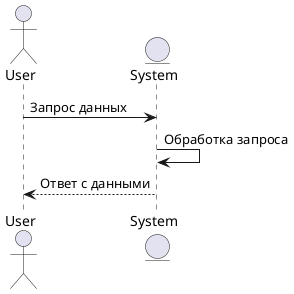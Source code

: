 @startuml
actor User
entity System

User -> System: Запрос данных
System -> System: Обработка запроса
System --> User: Ответ с данными
@enduml